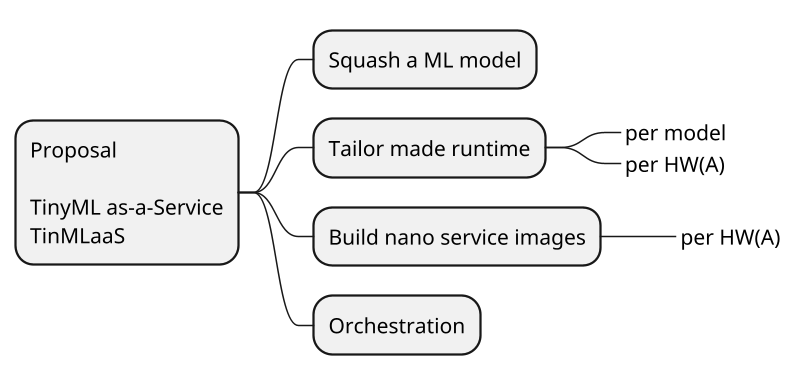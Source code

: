 @startmindmap
scale 1.5
* Proposal\n\nTinyML as-a-Service\nTinMLaaS
** Squash a ML model
** Tailor made runtime
***_ per model
***_ per HW(A)
** Build nano service images
***_ per HW(A)
** Orchestration
@endmindmap
